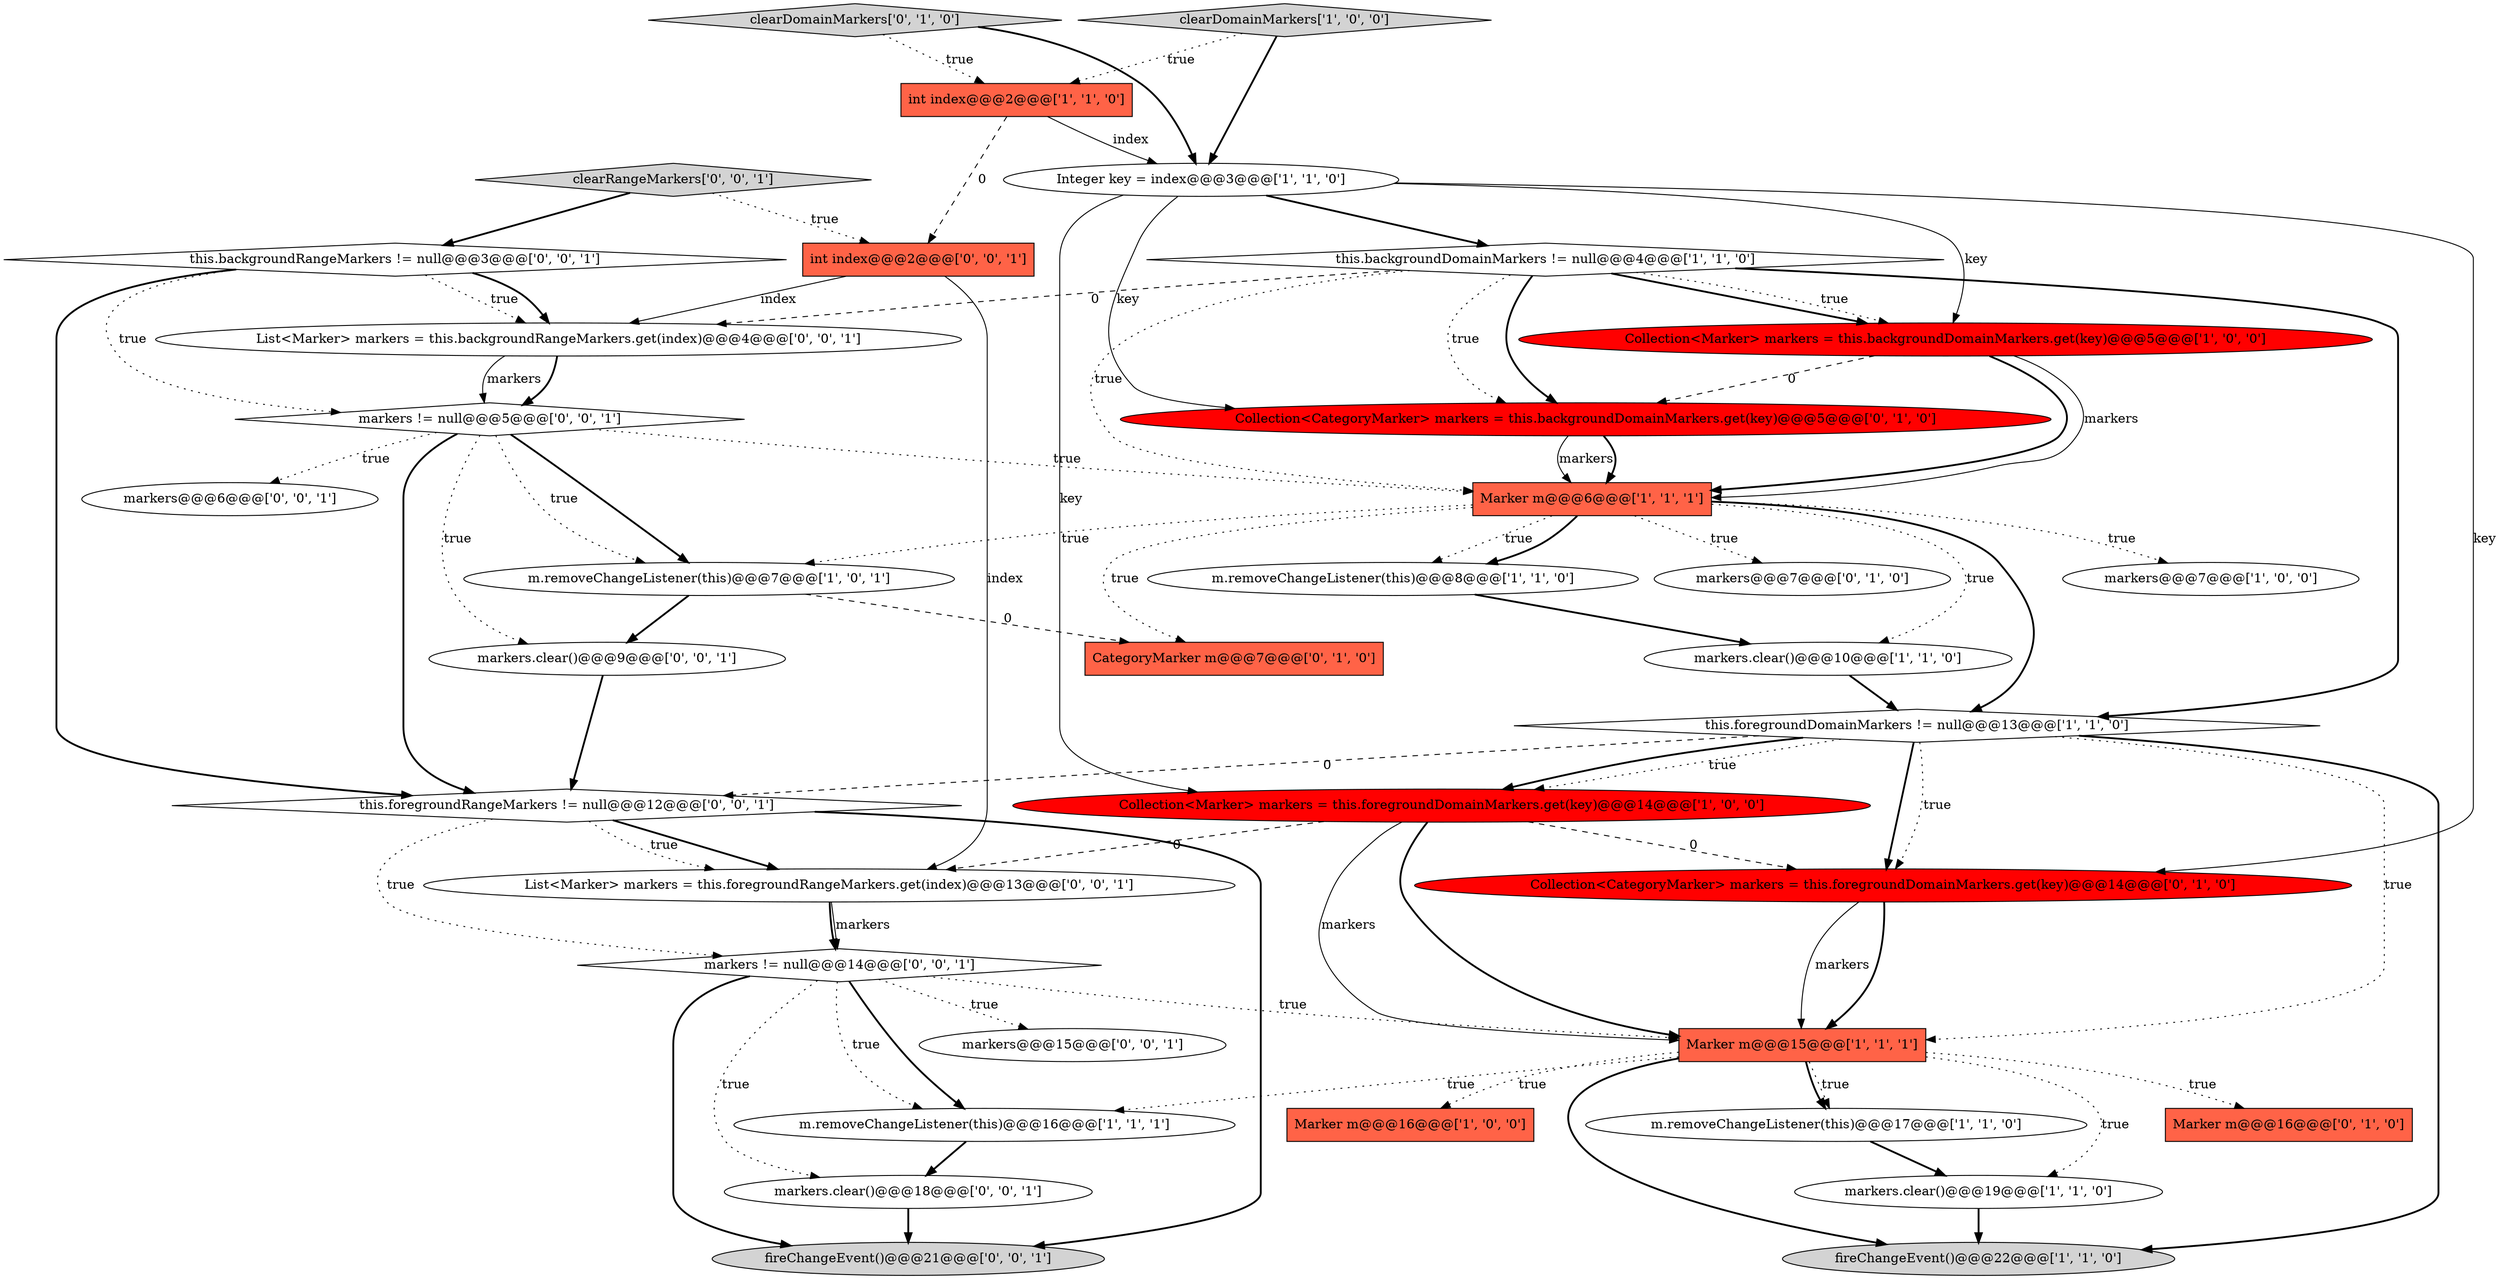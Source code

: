 digraph {
18 [style = filled, label = "markers@@@7@@@['0', '1', '0']", fillcolor = white, shape = ellipse image = "AAA0AAABBB2BBB"];
32 [style = filled, label = "List<Marker> markers = this.backgroundRangeMarkers.get(index)@@@4@@@['0', '0', '1']", fillcolor = white, shape = ellipse image = "AAA0AAABBB3BBB"];
23 [style = filled, label = "Collection<CategoryMarker> markers = this.foregroundDomainMarkers.get(key)@@@14@@@['0', '1', '0']", fillcolor = red, shape = ellipse image = "AAA1AAABBB2BBB"];
2 [style = filled, label = "clearDomainMarkers['1', '0', '0']", fillcolor = lightgray, shape = diamond image = "AAA0AAABBB1BBB"];
8 [style = filled, label = "this.backgroundDomainMarkers != null@@@4@@@['1', '1', '0']", fillcolor = white, shape = diamond image = "AAA0AAABBB1BBB"];
10 [style = filled, label = "Marker m@@@15@@@['1', '1', '1']", fillcolor = tomato, shape = box image = "AAA0AAABBB1BBB"];
31 [style = filled, label = "fireChangeEvent()@@@21@@@['0', '0', '1']", fillcolor = lightgray, shape = ellipse image = "AAA0AAABBB3BBB"];
22 [style = filled, label = "Collection<CategoryMarker> markers = this.backgroundDomainMarkers.get(key)@@@5@@@['0', '1', '0']", fillcolor = red, shape = ellipse image = "AAA1AAABBB2BBB"];
16 [style = filled, label = "Integer key = index@@@3@@@['1', '1', '0']", fillcolor = white, shape = ellipse image = "AAA0AAABBB1BBB"];
6 [style = filled, label = "Marker m@@@16@@@['1', '0', '0']", fillcolor = tomato, shape = box image = "AAA0AAABBB1BBB"];
9 [style = filled, label = "fireChangeEvent()@@@22@@@['1', '1', '0']", fillcolor = lightgray, shape = ellipse image = "AAA0AAABBB1BBB"];
1 [style = filled, label = "m.removeChangeListener(this)@@@17@@@['1', '1', '0']", fillcolor = white, shape = ellipse image = "AAA0AAABBB1BBB"];
34 [style = filled, label = "markers.clear()@@@18@@@['0', '0', '1']", fillcolor = white, shape = ellipse image = "AAA0AAABBB3BBB"];
29 [style = filled, label = "markers != null@@@14@@@['0', '0', '1']", fillcolor = white, shape = diamond image = "AAA0AAABBB3BBB"];
4 [style = filled, label = "m.removeChangeListener(this)@@@8@@@['1', '1', '0']", fillcolor = white, shape = ellipse image = "AAA0AAABBB1BBB"];
3 [style = filled, label = "Collection<Marker> markers = this.backgroundDomainMarkers.get(key)@@@5@@@['1', '0', '0']", fillcolor = red, shape = ellipse image = "AAA1AAABBB1BBB"];
7 [style = filled, label = "Collection<Marker> markers = this.foregroundDomainMarkers.get(key)@@@14@@@['1', '0', '0']", fillcolor = red, shape = ellipse image = "AAA1AAABBB1BBB"];
33 [style = filled, label = "this.foregroundRangeMarkers != null@@@12@@@['0', '0', '1']", fillcolor = white, shape = diamond image = "AAA0AAABBB3BBB"];
0 [style = filled, label = "this.foregroundDomainMarkers != null@@@13@@@['1', '1', '0']", fillcolor = white, shape = diamond image = "AAA0AAABBB1BBB"];
24 [style = filled, label = "List<Marker> markers = this.foregroundRangeMarkers.get(index)@@@13@@@['0', '0', '1']", fillcolor = white, shape = ellipse image = "AAA0AAABBB3BBB"];
19 [style = filled, label = "CategoryMarker m@@@7@@@['0', '1', '0']", fillcolor = tomato, shape = box image = "AAA1AAABBB2BBB"];
20 [style = filled, label = "clearDomainMarkers['0', '1', '0']", fillcolor = lightgray, shape = diamond image = "AAA0AAABBB2BBB"];
11 [style = filled, label = "markers@@@7@@@['1', '0', '0']", fillcolor = white, shape = ellipse image = "AAA0AAABBB1BBB"];
5 [style = filled, label = "int index@@@2@@@['1', '1', '0']", fillcolor = tomato, shape = box image = "AAA0AAABBB1BBB"];
26 [style = filled, label = "markers.clear()@@@9@@@['0', '0', '1']", fillcolor = white, shape = ellipse image = "AAA0AAABBB3BBB"];
13 [style = filled, label = "markers.clear()@@@19@@@['1', '1', '0']", fillcolor = white, shape = ellipse image = "AAA0AAABBB1BBB"];
25 [style = filled, label = "markers != null@@@5@@@['0', '0', '1']", fillcolor = white, shape = diamond image = "AAA0AAABBB3BBB"];
30 [style = filled, label = "clearRangeMarkers['0', '0', '1']", fillcolor = lightgray, shape = diamond image = "AAA0AAABBB3BBB"];
21 [style = filled, label = "Marker m@@@16@@@['0', '1', '0']", fillcolor = tomato, shape = box image = "AAA0AAABBB2BBB"];
28 [style = filled, label = "int index@@@2@@@['0', '0', '1']", fillcolor = tomato, shape = box image = "AAA0AAABBB3BBB"];
15 [style = filled, label = "m.removeChangeListener(this)@@@16@@@['1', '1', '1']", fillcolor = white, shape = ellipse image = "AAA0AAABBB1BBB"];
14 [style = filled, label = "m.removeChangeListener(this)@@@7@@@['1', '0', '1']", fillcolor = white, shape = ellipse image = "AAA0AAABBB1BBB"];
12 [style = filled, label = "Marker m@@@6@@@['1', '1', '1']", fillcolor = tomato, shape = box image = "AAA0AAABBB1BBB"];
27 [style = filled, label = "markers@@@15@@@['0', '0', '1']", fillcolor = white, shape = ellipse image = "AAA0AAABBB3BBB"];
36 [style = filled, label = "this.backgroundRangeMarkers != null@@@3@@@['0', '0', '1']", fillcolor = white, shape = diamond image = "AAA0AAABBB3BBB"];
35 [style = filled, label = "markers@@@6@@@['0', '0', '1']", fillcolor = white, shape = ellipse image = "AAA0AAABBB3BBB"];
17 [style = filled, label = "markers.clear()@@@10@@@['1', '1', '0']", fillcolor = white, shape = ellipse image = "AAA0AAABBB1BBB"];
29->15 [style = bold, label=""];
25->33 [style = bold, label=""];
22->12 [style = solid, label="markers"];
25->35 [style = dotted, label="true"];
8->32 [style = dashed, label="0"];
30->36 [style = bold, label=""];
25->14 [style = bold, label=""];
23->10 [style = solid, label="markers"];
24->29 [style = solid, label="markers"];
36->33 [style = bold, label=""];
1->13 [style = bold, label=""];
8->0 [style = bold, label=""];
5->28 [style = dashed, label="0"];
20->16 [style = bold, label=""];
32->25 [style = bold, label=""];
8->22 [style = dotted, label="true"];
14->19 [style = dashed, label="0"];
10->1 [style = dotted, label="true"];
0->7 [style = dotted, label="true"];
2->16 [style = bold, label=""];
16->23 [style = solid, label="key"];
12->17 [style = dotted, label="true"];
10->6 [style = dotted, label="true"];
15->34 [style = bold, label=""];
0->10 [style = dotted, label="true"];
25->12 [style = dotted, label="true"];
34->31 [style = bold, label=""];
12->18 [style = dotted, label="true"];
3->22 [style = dashed, label="0"];
8->22 [style = bold, label=""];
0->7 [style = bold, label=""];
12->11 [style = dotted, label="true"];
20->5 [style = dotted, label="true"];
0->23 [style = bold, label=""];
8->12 [style = dotted, label="true"];
12->19 [style = dotted, label="true"];
28->32 [style = solid, label="index"];
5->16 [style = solid, label="index"];
16->7 [style = solid, label="key"];
0->33 [style = dashed, label="0"];
23->10 [style = bold, label=""];
12->4 [style = dotted, label="true"];
32->25 [style = solid, label="markers"];
30->28 [style = dotted, label="true"];
10->1 [style = bold, label=""];
25->26 [style = dotted, label="true"];
29->10 [style = dotted, label="true"];
7->23 [style = dashed, label="0"];
4->17 [style = bold, label=""];
7->10 [style = solid, label="markers"];
16->8 [style = bold, label=""];
29->34 [style = dotted, label="true"];
8->3 [style = bold, label=""];
36->32 [style = dotted, label="true"];
3->12 [style = bold, label=""];
8->3 [style = dotted, label="true"];
17->0 [style = bold, label=""];
16->22 [style = solid, label="key"];
10->13 [style = dotted, label="true"];
33->24 [style = bold, label=""];
33->29 [style = dotted, label="true"];
33->24 [style = dotted, label="true"];
10->9 [style = bold, label=""];
0->23 [style = dotted, label="true"];
13->9 [style = bold, label=""];
2->5 [style = dotted, label="true"];
0->9 [style = bold, label=""];
28->24 [style = solid, label="index"];
7->10 [style = bold, label=""];
29->27 [style = dotted, label="true"];
29->31 [style = bold, label=""];
36->32 [style = bold, label=""];
24->29 [style = bold, label=""];
25->14 [style = dotted, label="true"];
29->15 [style = dotted, label="true"];
12->0 [style = bold, label=""];
3->12 [style = solid, label="markers"];
16->3 [style = solid, label="key"];
10->15 [style = dotted, label="true"];
14->26 [style = bold, label=""];
12->14 [style = dotted, label="true"];
12->4 [style = bold, label=""];
7->24 [style = dashed, label="0"];
22->12 [style = bold, label=""];
33->31 [style = bold, label=""];
26->33 [style = bold, label=""];
10->21 [style = dotted, label="true"];
36->25 [style = dotted, label="true"];
}
